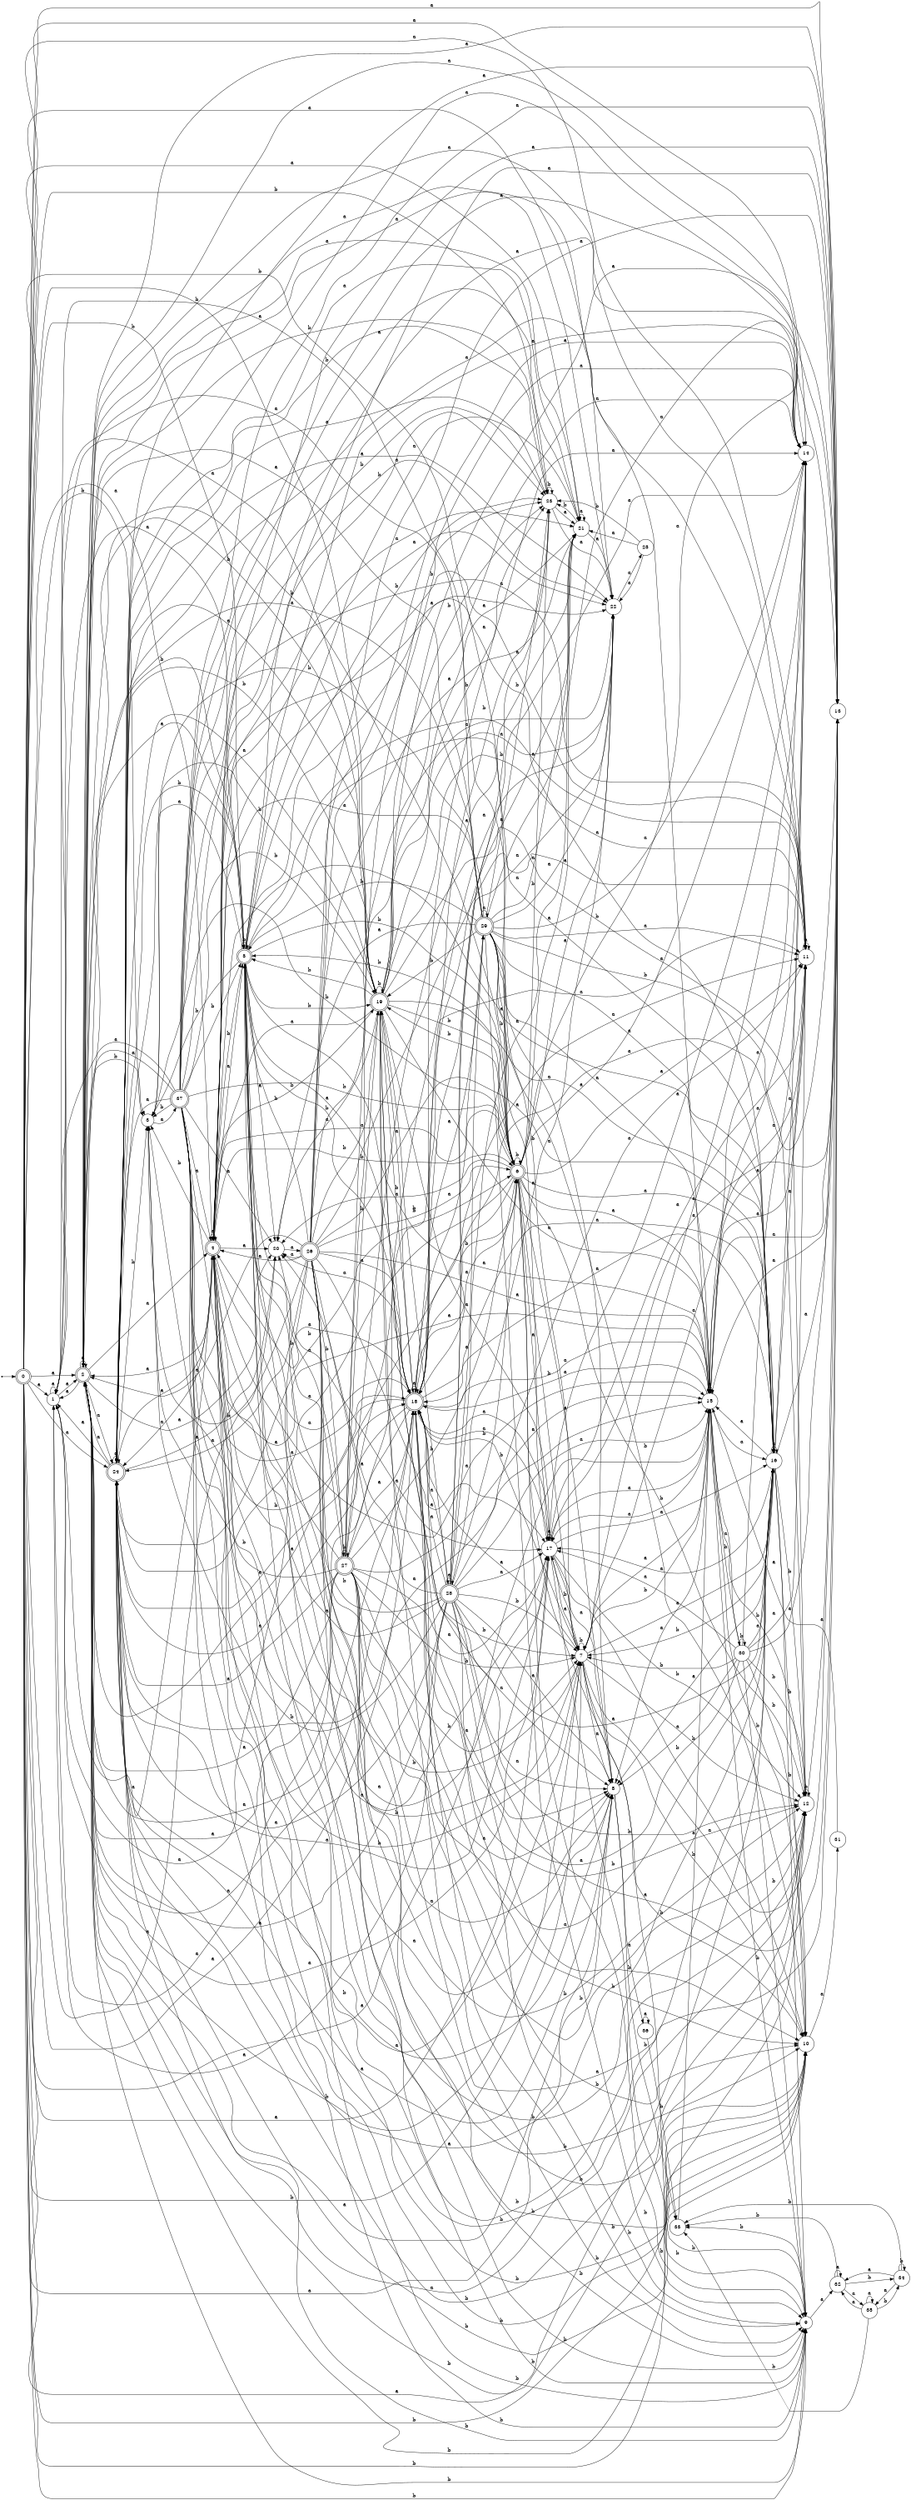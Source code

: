 digraph finite_state_machine {
rankdir=LR;
size="20,20";
node [shape = point]; "dummy0"
node [shape = doublecircle]; "0";"dummy0" -> "0";
node [shape = circle]; "1";
node [shape = doublecircle]; "2";node [shape = circle]; "3";
node [shape = doublecircle]; "4";node [shape = doublecircle]; "5";node [shape = doublecircle]; "6";node [shape = circle]; "7";
node [shape = circle]; "8";
node [shape = circle]; "9";
node [shape = circle]; "10";
node [shape = circle]; "11";
node [shape = circle]; "12";
node [shape = circle]; "13";
node [shape = circle]; "14";
node [shape = circle]; "15";
node [shape = circle]; "16";
node [shape = circle]; "17";
node [shape = doublecircle]; "18";node [shape = doublecircle]; "19";node [shape = circle]; "20";
node [shape = circle]; "21";
node [shape = circle]; "22";
node [shape = circle]; "23";
node [shape = doublecircle]; "24";node [shape = circle]; "25";
node [shape = doublecircle]; "26";node [shape = doublecircle]; "27";node [shape = doublecircle]; "28";node [shape = doublecircle]; "29";node [shape = circle]; "30";
node [shape = circle]; "31";
node [shape = circle]; "32";
node [shape = circle]; "33";
node [shape = circle]; "34";
node [shape = circle]; "35";
node [shape = circle]; "36";
node [shape = doublecircle]; "37";"0" -> "1" [label = "a"];
 "0" -> "2" [label = "a"];
 "0" -> "4" [label = "a"];
 "0" -> "8" [label = "a"];
 "0" -> "11" [label = "a"];
 "0" -> "13" [label = "a"];
 "0" -> "14" [label = "a"];
 "0" -> "15" [label = "a"];
 "0" -> "16" [label = "a"];
 "0" -> "17" [label = "a"];
 "0" -> "18" [label = "a"];
 "0" -> "20" [label = "a"];
 "0" -> "21" [label = "a"];
 "0" -> "22" [label = "a"];
 "0" -> "24" [label = "a"];
 "0" -> "3" [label = "b"];
 "0" -> "5" [label = "b"];
 "0" -> "6" [label = "b"];
 "0" -> "7" [label = "b"];
 "0" -> "9" [label = "b"];
 "0" -> "10" [label = "b"];
 "0" -> "12" [label = "b"];
 "0" -> "19" [label = "b"];
 "0" -> "23" [label = "b"];
 "24" -> "1" [label = "a"];
 "24" -> "2" [label = "a"];
 "24" -> "4" [label = "a"];
 "24" -> "8" [label = "a"];
 "24" -> "11" [label = "a"];
 "24" -> "13" [label = "a"];
 "24" -> "14" [label = "a"];
 "24" -> "15" [label = "a"];
 "24" -> "16" [label = "a"];
 "24" -> "17" [label = "a"];
 "24" -> "18" [label = "a"];
 "24" -> "20" [label = "a"];
 "24" -> "21" [label = "a"];
 "24" -> "22" [label = "a"];
 "24" -> "24" [label = "a"];
 "24" -> "3" [label = "b"];
 "24" -> "5" [label = "b"];
 "24" -> "6" [label = "b"];
 "24" -> "7" [label = "b"];
 "24" -> "9" [label = "b"];
 "24" -> "10" [label = "b"];
 "24" -> "12" [label = "b"];
 "24" -> "19" [label = "b"];
 "24" -> "23" [label = "b"];
 "23" -> "23" [label = "b"];
 "23" -> "24" [label = "a"];
 "23" -> "21" [label = "a"];
 "23" -> "22" [label = "a"];
 "22" -> "25" [label = "a"];
 "25" -> "21" [label = "a"];
 "25" -> "22" [label = "a"];
 "25" -> "23" [label = "b"];
 "21" -> "21" [label = "a"];
 "21" -> "22" [label = "a"];
 "21" -> "23" [label = "b"];
 "20" -> "26" [label = "a"];
 "26" -> "1" [label = "a"];
 "26" -> "2" [label = "a"];
 "26" -> "4" [label = "a"];
 "26" -> "8" [label = "a"];
 "26" -> "11" [label = "a"];
 "26" -> "13" [label = "a"];
 "26" -> "14" [label = "a"];
 "26" -> "15" [label = "a"];
 "26" -> "16" [label = "a"];
 "26" -> "17" [label = "a"];
 "26" -> "18" [label = "a"];
 "26" -> "20" [label = "a"];
 "26" -> "21" [label = "a"];
 "26" -> "22" [label = "a"];
 "26" -> "24" [label = "a"];
 "26" -> "3" [label = "b"];
 "26" -> "5" [label = "b"];
 "26" -> "6" [label = "b"];
 "26" -> "7" [label = "b"];
 "26" -> "9" [label = "b"];
 "26" -> "10" [label = "b"];
 "26" -> "12" [label = "b"];
 "26" -> "19" [label = "b"];
 "26" -> "23" [label = "b"];
 "26" -> "27" [label = "b"];
 "27" -> "3" [label = "b"];
 "27" -> "5" [label = "b"];
 "27" -> "6" [label = "b"];
 "27" -> "7" [label = "b"];
 "27" -> "9" [label = "b"];
 "27" -> "10" [label = "b"];
 "27" -> "12" [label = "b"];
 "27" -> "19" [label = "b"];
 "27" -> "23" [label = "b"];
 "27" -> "27" [label = "b"];
 "27" -> "1" [label = "a"];
 "27" -> "2" [label = "a"];
 "27" -> "4" [label = "a"];
 "27" -> "8" [label = "a"];
 "27" -> "11" [label = "a"];
 "27" -> "13" [label = "a"];
 "27" -> "14" [label = "a"];
 "27" -> "15" [label = "a"];
 "27" -> "16" [label = "a"];
 "27" -> "17" [label = "a"];
 "27" -> "18" [label = "a"];
 "27" -> "20" [label = "a"];
 "27" -> "21" [label = "a"];
 "27" -> "22" [label = "a"];
 "27" -> "24" [label = "a"];
 "19" -> "3" [label = "b"];
 "19" -> "5" [label = "b"];
 "19" -> "6" [label = "b"];
 "19" -> "7" [label = "b"];
 "19" -> "9" [label = "b"];
 "19" -> "10" [label = "b"];
 "19" -> "12" [label = "b"];
 "19" -> "19" [label = "b"];
 "19" -> "23" [label = "b"];
 "19" -> "1" [label = "a"];
 "19" -> "2" [label = "a"];
 "19" -> "4" [label = "a"];
 "19" -> "8" [label = "a"];
 "19" -> "11" [label = "a"];
 "19" -> "13" [label = "a"];
 "19" -> "14" [label = "a"];
 "19" -> "15" [label = "a"];
 "19" -> "16" [label = "a"];
 "19" -> "17" [label = "a"];
 "19" -> "18" [label = "a"];
 "19" -> "20" [label = "a"];
 "19" -> "21" [label = "a"];
 "19" -> "22" [label = "a"];
 "19" -> "24" [label = "a"];
 "18" -> "1" [label = "a"];
 "18" -> "2" [label = "a"];
 "18" -> "4" [label = "a"];
 "18" -> "8" [label = "a"];
 "18" -> "11" [label = "a"];
 "18" -> "13" [label = "a"];
 "18" -> "14" [label = "a"];
 "18" -> "15" [label = "a"];
 "18" -> "16" [label = "a"];
 "18" -> "17" [label = "a"];
 "18" -> "18" [label = "a"];
 "18" -> "20" [label = "a"];
 "18" -> "21" [label = "a"];
 "18" -> "22" [label = "a"];
 "18" -> "24" [label = "a"];
 "18" -> "28" [label = "a"];
 "18" -> "29" [label = "a"];
 "18" -> "3" [label = "b"];
 "18" -> "5" [label = "b"];
 "18" -> "6" [label = "b"];
 "18" -> "7" [label = "b"];
 "18" -> "9" [label = "b"];
 "18" -> "10" [label = "b"];
 "18" -> "12" [label = "b"];
 "18" -> "19" [label = "b"];
 "18" -> "23" [label = "b"];
 "29" -> "1" [label = "a"];
 "29" -> "2" [label = "a"];
 "29" -> "4" [label = "a"];
 "29" -> "8" [label = "a"];
 "29" -> "11" [label = "a"];
 "29" -> "13" [label = "a"];
 "29" -> "14" [label = "a"];
 "29" -> "15" [label = "a"];
 "29" -> "16" [label = "a"];
 "29" -> "17" [label = "a"];
 "29" -> "18" [label = "a"];
 "29" -> "20" [label = "a"];
 "29" -> "21" [label = "a"];
 "29" -> "22" [label = "a"];
 "29" -> "24" [label = "a"];
 "29" -> "29" [label = "a"];
 "29" -> "3" [label = "b"];
 "29" -> "5" [label = "b"];
 "29" -> "6" [label = "b"];
 "29" -> "7" [label = "b"];
 "29" -> "9" [label = "b"];
 "29" -> "10" [label = "b"];
 "29" -> "12" [label = "b"];
 "29" -> "19" [label = "b"];
 "29" -> "23" [label = "b"];
 "28" -> "1" [label = "a"];
 "28" -> "2" [label = "a"];
 "28" -> "4" [label = "a"];
 "28" -> "8" [label = "a"];
 "28" -> "11" [label = "a"];
 "28" -> "13" [label = "a"];
 "28" -> "14" [label = "a"];
 "28" -> "15" [label = "a"];
 "28" -> "16" [label = "a"];
 "28" -> "17" [label = "a"];
 "28" -> "18" [label = "a"];
 "28" -> "20" [label = "a"];
 "28" -> "21" [label = "a"];
 "28" -> "22" [label = "a"];
 "28" -> "24" [label = "a"];
 "28" -> "28" [label = "a"];
 "28" -> "29" [label = "a"];
 "28" -> "3" [label = "b"];
 "28" -> "5" [label = "b"];
 "28" -> "6" [label = "b"];
 "28" -> "7" [label = "b"];
 "28" -> "9" [label = "b"];
 "28" -> "10" [label = "b"];
 "28" -> "12" [label = "b"];
 "28" -> "19" [label = "b"];
 "28" -> "23" [label = "b"];
 "17" -> "8" [label = "a"];
 "17" -> "11" [label = "a"];
 "17" -> "13" [label = "a"];
 "17" -> "14" [label = "a"];
 "17" -> "15" [label = "a"];
 "17" -> "16" [label = "a"];
 "17" -> "17" [label = "a"];
 "17" -> "18" [label = "a"];
 "17" -> "9" [label = "b"];
 "17" -> "10" [label = "b"];
 "17" -> "12" [label = "b"];
 "17" -> "7" [label = "b"];
 "16" -> "8" [label = "a"];
 "16" -> "11" [label = "a"];
 "16" -> "13" [label = "a"];
 "16" -> "14" [label = "a"];
 "16" -> "15" [label = "a"];
 "16" -> "16" [label = "a"];
 "16" -> "17" [label = "a"];
 "16" -> "18" [label = "a"];
 "16" -> "9" [label = "b"];
 "16" -> "10" [label = "b"];
 "16" -> "12" [label = "b"];
 "16" -> "7" [label = "b"];
 "15" -> "8" [label = "a"];
 "15" -> "11" [label = "a"];
 "15" -> "13" [label = "a"];
 "15" -> "14" [label = "a"];
 "15" -> "15" [label = "a"];
 "15" -> "16" [label = "a"];
 "15" -> "17" [label = "a"];
 "15" -> "18" [label = "a"];
 "15" -> "7" [label = "b"];
 "15" -> "9" [label = "b"];
 "15" -> "10" [label = "b"];
 "15" -> "12" [label = "b"];
 "15" -> "30" [label = "b"];
 "30" -> "7" [label = "b"];
 "30" -> "9" [label = "b"];
 "30" -> "10" [label = "b"];
 "30" -> "12" [label = "b"];
 "30" -> "30" [label = "b"];
 "30" -> "8" [label = "a"];
 "30" -> "11" [label = "a"];
 "30" -> "13" [label = "a"];
 "30" -> "14" [label = "a"];
 "30" -> "15" [label = "a"];
 "30" -> "16" [label = "a"];
 "30" -> "17" [label = "a"];
 "30" -> "18" [label = "a"];
 "14" -> "15" [label = "a"];
 "13" -> "15" [label = "a"];
 "12" -> "12" [label = "b"];
 "12" -> "13" [label = "a"];
 "11" -> "11" [label = "a"];
 "11" -> "15" [label = "a"];
 "10" -> "31" [label = "a"];
 "31" -> "15" [label = "a"];
 "9" -> "32" [label = "a"];
 "9" -> "33" [label = "b"];
 "33" -> "15" [label = "a"];
 "32" -> "32" [label = "a"];
 "32" -> "35" [label = "a"];
 "32" -> "33" [label = "b"];
 "32" -> "34" [label = "b"];
 "35" -> "32" [label = "a"];
 "35" -> "35" [label = "a"];
 "35" -> "33" [label = "b"];
 "35" -> "34" [label = "b"];
 "34" -> "33" [label = "b"];
 "34" -> "34" [label = "b"];
 "34" -> "32" [label = "a"];
 "34" -> "35" [label = "a"];
 "8" -> "36" [label = "a"];
 "8" -> "33" [label = "b"];
 "36" -> "36" [label = "a"];
 "36" -> "33" [label = "b"];
 "7" -> "9" [label = "b"];
 "7" -> "10" [label = "b"];
 "7" -> "12" [label = "b"];
 "7" -> "7" [label = "b"];
 "7" -> "8" [label = "a"];
 "7" -> "11" [label = "a"];
 "7" -> "13" [label = "a"];
 "7" -> "14" [label = "a"];
 "7" -> "15" [label = "a"];
 "7" -> "16" [label = "a"];
 "7" -> "17" [label = "a"];
 "7" -> "18" [label = "a"];
 "6" -> "3" [label = "b"];
 "6" -> "5" [label = "b"];
 "6" -> "6" [label = "b"];
 "6" -> "7" [label = "b"];
 "6" -> "9" [label = "b"];
 "6" -> "10" [label = "b"];
 "6" -> "12" [label = "b"];
 "6" -> "19" [label = "b"];
 "6" -> "23" [label = "b"];
 "6" -> "1" [label = "a"];
 "6" -> "2" [label = "a"];
 "6" -> "4" [label = "a"];
 "6" -> "8" [label = "a"];
 "6" -> "11" [label = "a"];
 "6" -> "13" [label = "a"];
 "6" -> "14" [label = "a"];
 "6" -> "15" [label = "a"];
 "6" -> "16" [label = "a"];
 "6" -> "17" [label = "a"];
 "6" -> "18" [label = "a"];
 "6" -> "20" [label = "a"];
 "6" -> "21" [label = "a"];
 "6" -> "22" [label = "a"];
 "6" -> "24" [label = "a"];
 "5" -> "3" [label = "b"];
 "5" -> "5" [label = "b"];
 "5" -> "6" [label = "b"];
 "5" -> "7" [label = "b"];
 "5" -> "9" [label = "b"];
 "5" -> "10" [label = "b"];
 "5" -> "12" [label = "b"];
 "5" -> "19" [label = "b"];
 "5" -> "23" [label = "b"];
 "5" -> "1" [label = "a"];
 "5" -> "2" [label = "a"];
 "5" -> "4" [label = "a"];
 "5" -> "8" [label = "a"];
 "5" -> "11" [label = "a"];
 "5" -> "13" [label = "a"];
 "5" -> "14" [label = "a"];
 "5" -> "15" [label = "a"];
 "5" -> "16" [label = "a"];
 "5" -> "17" [label = "a"];
 "5" -> "18" [label = "a"];
 "5" -> "20" [label = "a"];
 "5" -> "21" [label = "a"];
 "5" -> "22" [label = "a"];
 "5" -> "24" [label = "a"];
 "4" -> "1" [label = "a"];
 "4" -> "2" [label = "a"];
 "4" -> "4" [label = "a"];
 "4" -> "8" [label = "a"];
 "4" -> "11" [label = "a"];
 "4" -> "13" [label = "a"];
 "4" -> "14" [label = "a"];
 "4" -> "15" [label = "a"];
 "4" -> "16" [label = "a"];
 "4" -> "17" [label = "a"];
 "4" -> "18" [label = "a"];
 "4" -> "20" [label = "a"];
 "4" -> "21" [label = "a"];
 "4" -> "22" [label = "a"];
 "4" -> "24" [label = "a"];
 "4" -> "3" [label = "b"];
 "4" -> "5" [label = "b"];
 "4" -> "6" [label = "b"];
 "4" -> "7" [label = "b"];
 "4" -> "9" [label = "b"];
 "4" -> "10" [label = "b"];
 "4" -> "12" [label = "b"];
 "4" -> "19" [label = "b"];
 "4" -> "23" [label = "b"];
 "3" -> "37" [label = "a"];
 "37" -> "3" [label = "b"];
 "37" -> "5" [label = "b"];
 "37" -> "6" [label = "b"];
 "37" -> "7" [label = "b"];
 "37" -> "9" [label = "b"];
 "37" -> "10" [label = "b"];
 "37" -> "12" [label = "b"];
 "37" -> "19" [label = "b"];
 "37" -> "23" [label = "b"];
 "37" -> "1" [label = "a"];
 "37" -> "2" [label = "a"];
 "37" -> "4" [label = "a"];
 "37" -> "8" [label = "a"];
 "37" -> "11" [label = "a"];
 "37" -> "13" [label = "a"];
 "37" -> "14" [label = "a"];
 "37" -> "15" [label = "a"];
 "37" -> "16" [label = "a"];
 "37" -> "17" [label = "a"];
 "37" -> "18" [label = "a"];
 "37" -> "20" [label = "a"];
 "37" -> "21" [label = "a"];
 "37" -> "22" [label = "a"];
 "37" -> "24" [label = "a"];
 "2" -> "1" [label = "a"];
 "2" -> "2" [label = "a"];
 "2" -> "4" [label = "a"];
 "2" -> "8" [label = "a"];
 "2" -> "11" [label = "a"];
 "2" -> "13" [label = "a"];
 "2" -> "14" [label = "a"];
 "2" -> "15" [label = "a"];
 "2" -> "16" [label = "a"];
 "2" -> "17" [label = "a"];
 "2" -> "18" [label = "a"];
 "2" -> "20" [label = "a"];
 "2" -> "21" [label = "a"];
 "2" -> "22" [label = "a"];
 "2" -> "24" [label = "a"];
 "2" -> "3" [label = "b"];
 "2" -> "5" [label = "b"];
 "2" -> "6" [label = "b"];
 "2" -> "7" [label = "b"];
 "2" -> "9" [label = "b"];
 "2" -> "10" [label = "b"];
 "2" -> "12" [label = "b"];
 "2" -> "19" [label = "b"];
 "2" -> "23" [label = "b"];
 "1" -> "1" [label = "a"];
 "1" -> "2" [label = "a"];
 }
